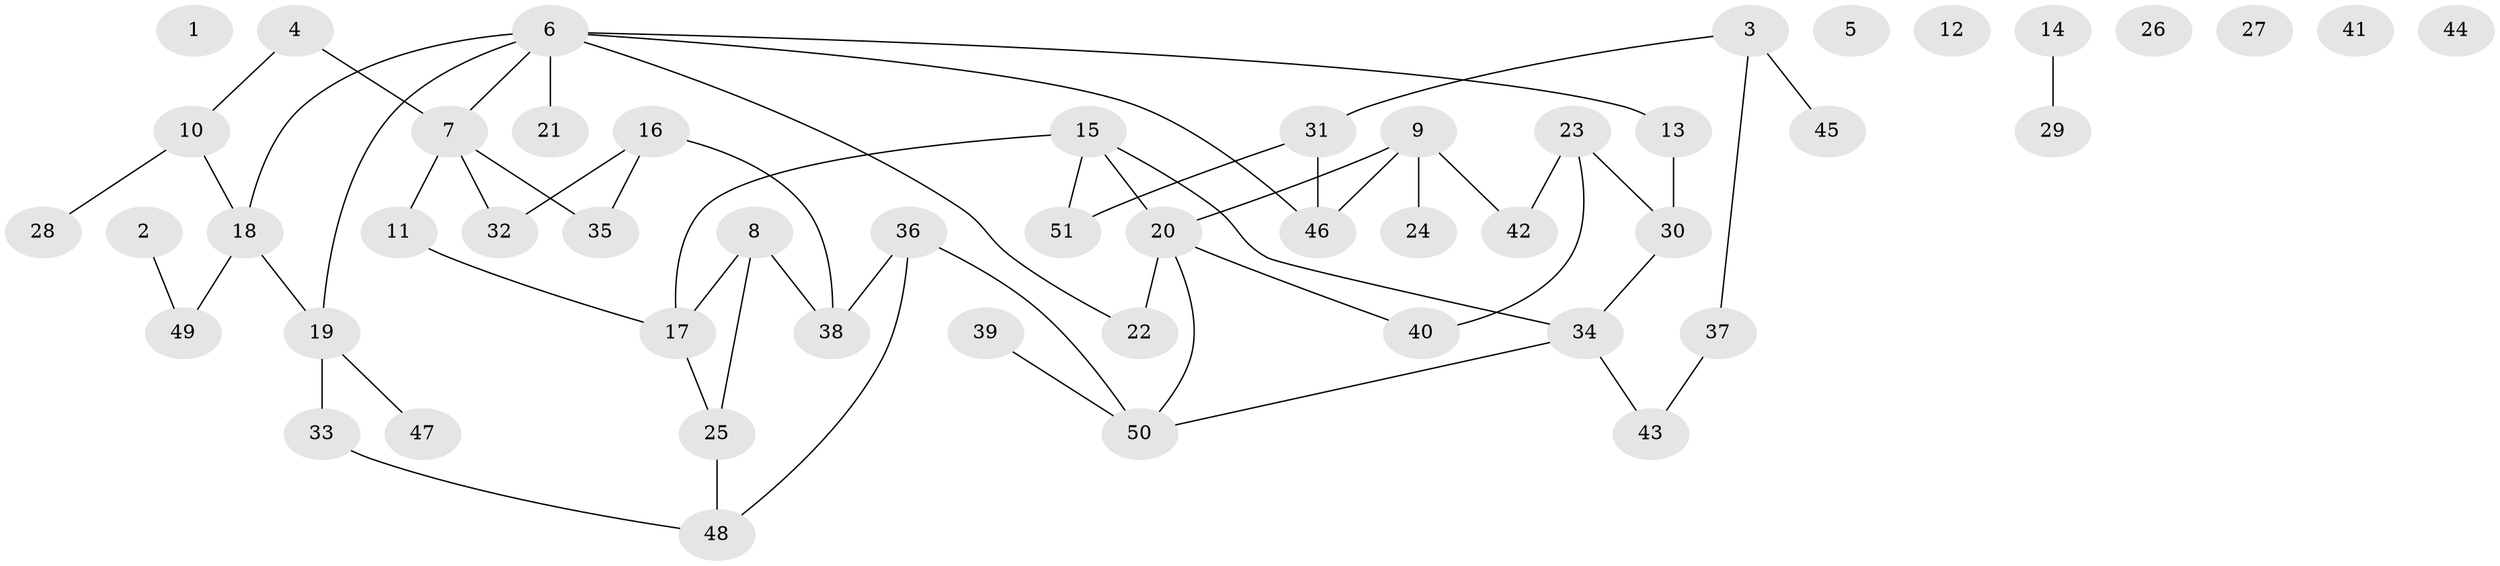 // coarse degree distribution, {0: 0.23529411764705882, 1: 0.17647058823529413, 4: 0.08823529411764706, 3: 0.14705882352941177, 6: 0.029411764705882353, 5: 0.11764705882352941, 2: 0.17647058823529413, 7: 0.029411764705882353}
// Generated by graph-tools (version 1.1) at 2025/23/03/03/25 07:23:25]
// undirected, 51 vertices, 58 edges
graph export_dot {
graph [start="1"]
  node [color=gray90,style=filled];
  1;
  2;
  3;
  4;
  5;
  6;
  7;
  8;
  9;
  10;
  11;
  12;
  13;
  14;
  15;
  16;
  17;
  18;
  19;
  20;
  21;
  22;
  23;
  24;
  25;
  26;
  27;
  28;
  29;
  30;
  31;
  32;
  33;
  34;
  35;
  36;
  37;
  38;
  39;
  40;
  41;
  42;
  43;
  44;
  45;
  46;
  47;
  48;
  49;
  50;
  51;
  2 -- 49;
  3 -- 31;
  3 -- 37;
  3 -- 45;
  4 -- 7;
  4 -- 10;
  6 -- 7;
  6 -- 13;
  6 -- 18;
  6 -- 19;
  6 -- 21;
  6 -- 22;
  6 -- 46;
  7 -- 11;
  7 -- 32;
  7 -- 35;
  8 -- 17;
  8 -- 25;
  8 -- 38;
  9 -- 20;
  9 -- 24;
  9 -- 42;
  9 -- 46;
  10 -- 18;
  10 -- 28;
  11 -- 17;
  13 -- 30;
  14 -- 29;
  15 -- 17;
  15 -- 20;
  15 -- 34;
  15 -- 51;
  16 -- 32;
  16 -- 35;
  16 -- 38;
  17 -- 25;
  18 -- 19;
  18 -- 49;
  19 -- 33;
  19 -- 47;
  20 -- 22;
  20 -- 40;
  20 -- 50;
  23 -- 30;
  23 -- 40;
  23 -- 42;
  25 -- 48;
  30 -- 34;
  31 -- 46;
  31 -- 51;
  33 -- 48;
  34 -- 43;
  34 -- 50;
  36 -- 38;
  36 -- 48;
  36 -- 50;
  37 -- 43;
  39 -- 50;
}
